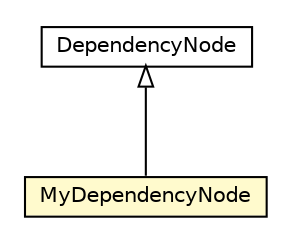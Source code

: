 #!/usr/local/bin/dot
#
# Class diagram 
# Generated by UMLGraph version R5_6-24-gf6e263 (http://www.umlgraph.org/)
#

digraph G {
	edge [fontname="Helvetica",fontsize=10,labelfontname="Helvetica",labelfontsize=10];
	node [fontname="Helvetica",fontsize=10,shape=plaintext];
	nodesep=0.25;
	ranksep=0.5;
	// org.universAAL.maven.treebuilder.MyDependencyNode
	c5890534 [label=<<table title="org.universAAL.maven.treebuilder.MyDependencyNode" border="0" cellborder="1" cellspacing="0" cellpadding="2" port="p" bgcolor="lemonChiffon" href="./MyDependencyNode.html">
		<tr><td><table border="0" cellspacing="0" cellpadding="1">
<tr><td align="center" balign="center"> MyDependencyNode </td></tr>
		</table></td></tr>
		</table>>, URL="./MyDependencyNode.html", fontname="Helvetica", fontcolor="black", fontsize=10.0];
	//org.universAAL.maven.treebuilder.MyDependencyNode extends org.apache.maven.shared.dependency.tree.DependencyNode
	c5893352:p -> c5890534:p [dir=back,arrowtail=empty];
	// org.apache.maven.shared.dependency.tree.DependencyNode
	c5893352 [label=<<table title="org.apache.maven.shared.dependency.tree.DependencyNode" border="0" cellborder="1" cellspacing="0" cellpadding="2" port="p" href="http://java.sun.com/j2se/1.4.2/docs/api/org/apache/maven/shared/dependency/tree/DependencyNode.html">
		<tr><td><table border="0" cellspacing="0" cellpadding="1">
<tr><td align="center" balign="center"> DependencyNode </td></tr>
		</table></td></tr>
		</table>>, URL="http://java.sun.com/j2se/1.4.2/docs/api/org/apache/maven/shared/dependency/tree/DependencyNode.html", fontname="Helvetica", fontcolor="black", fontsize=10.0];
}

